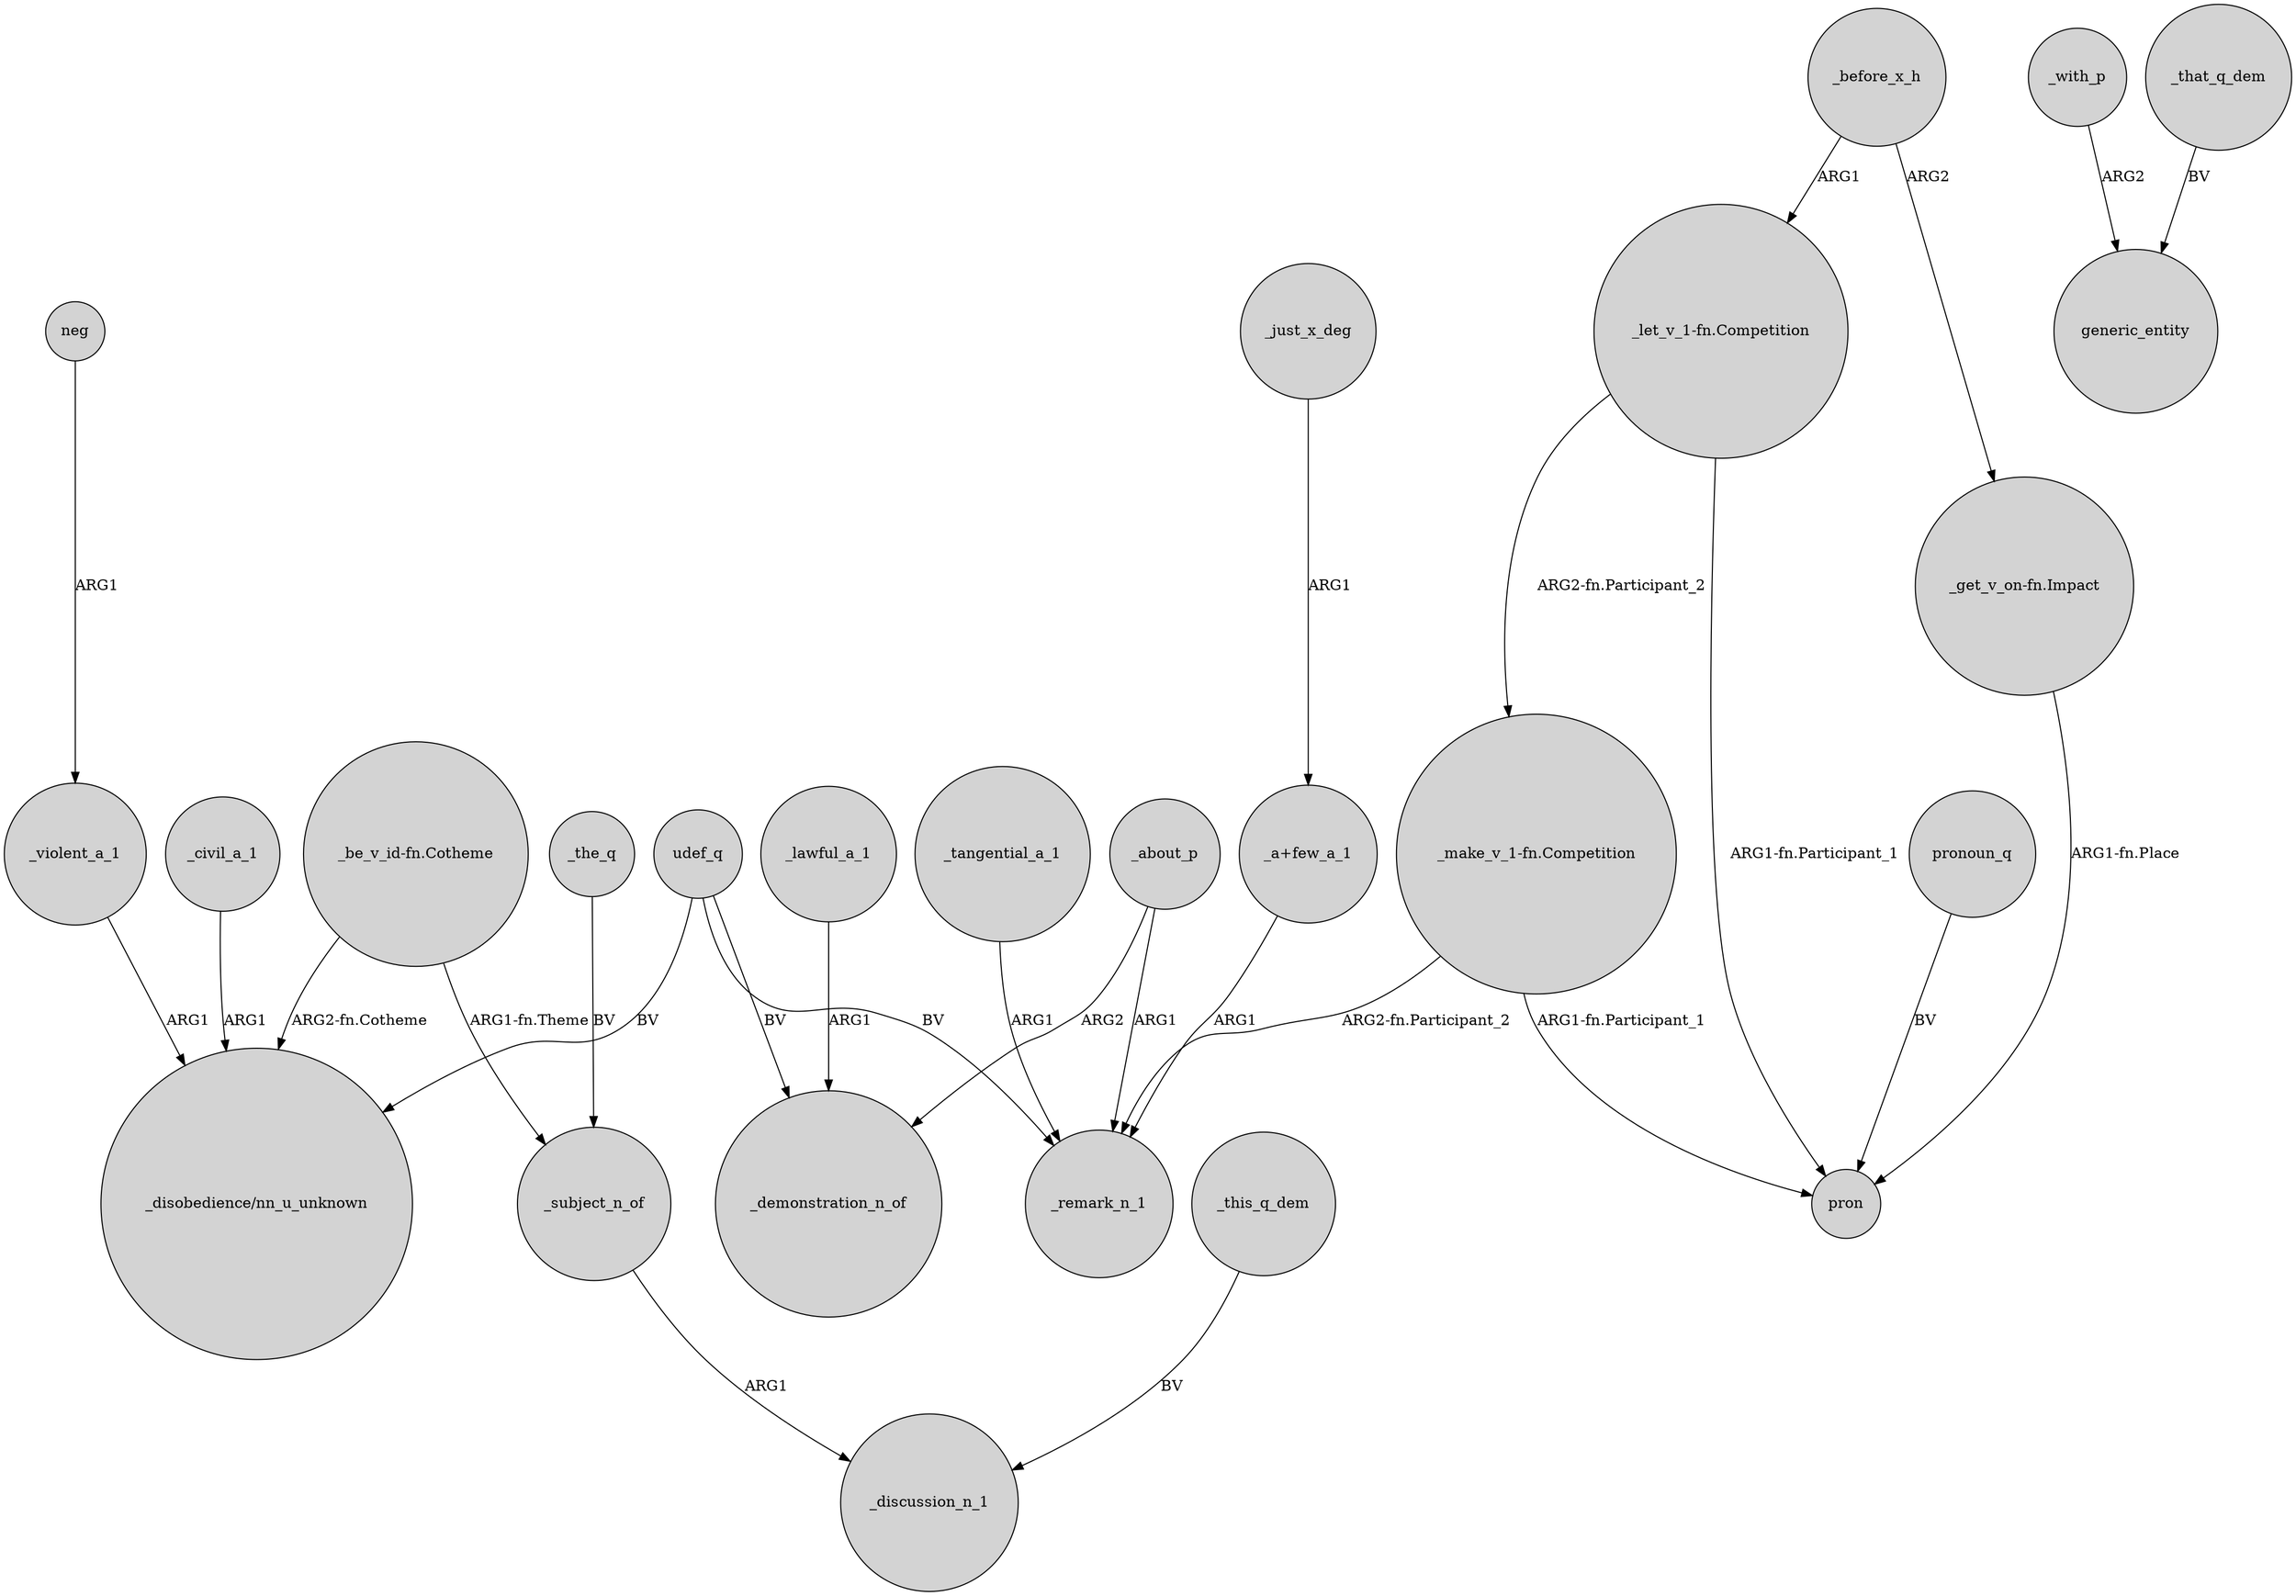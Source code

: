 digraph {
	node [shape=circle style=filled]
	_violent_a_1 -> "_disobedience/nn_u_unknown" [label=ARG1]
	_about_p -> _demonstration_n_of [label=ARG2]
	udef_q -> _remark_n_1 [label=BV]
	_about_p -> _remark_n_1 [label=ARG1]
	udef_q -> "_disobedience/nn_u_unknown" [label=BV]
	_before_x_h -> "_let_v_1-fn.Competition" [label=ARG1]
	"_a+few_a_1" -> _remark_n_1 [label=ARG1]
	"_let_v_1-fn.Competition" -> pron [label="ARG1-fn.Participant_1"]
	"_get_v_on-fn.Impact" -> pron [label="ARG1-fn.Place"]
	udef_q -> _demonstration_n_of [label=BV]
	_just_x_deg -> "_a+few_a_1" [label=ARG1]
	_this_q_dem -> _discussion_n_1 [label=BV]
	_with_p -> generic_entity [label=ARG2]
	_civil_a_1 -> "_disobedience/nn_u_unknown" [label=ARG1]
	neg -> _violent_a_1 [label=ARG1]
	pronoun_q -> pron [label=BV]
	_tangential_a_1 -> _remark_n_1 [label=ARG1]
	"_make_v_1-fn.Competition" -> pron [label="ARG1-fn.Participant_1"]
	_lawful_a_1 -> _demonstration_n_of [label=ARG1]
	"_make_v_1-fn.Competition" -> _remark_n_1 [label="ARG2-fn.Participant_2"]
	_the_q -> _subject_n_of [label=BV]
	"_be_v_id-fn.Cotheme" -> _subject_n_of [label="ARG1-fn.Theme"]
	_that_q_dem -> generic_entity [label=BV]
	_before_x_h -> "_get_v_on-fn.Impact" [label=ARG2]
	"_let_v_1-fn.Competition" -> "_make_v_1-fn.Competition" [label="ARG2-fn.Participant_2"]
	_subject_n_of -> _discussion_n_1 [label=ARG1]
	"_be_v_id-fn.Cotheme" -> "_disobedience/nn_u_unknown" [label="ARG2-fn.Cotheme"]
}

